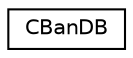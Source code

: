 digraph "Graphical Class Hierarchy"
{
  edge [fontname="Helvetica",fontsize="10",labelfontname="Helvetica",labelfontsize="10"];
  node [fontname="Helvetica",fontsize="10",shape=record];
  rankdir="LR";
  Node0 [label="CBanDB",height=0.2,width=0.4,color="black", fillcolor="white", style="filled",URL="$dd/db6/class_c_ban_d_b.html",tooltip="Access to the banlist database (banlist.dat) "];
}
